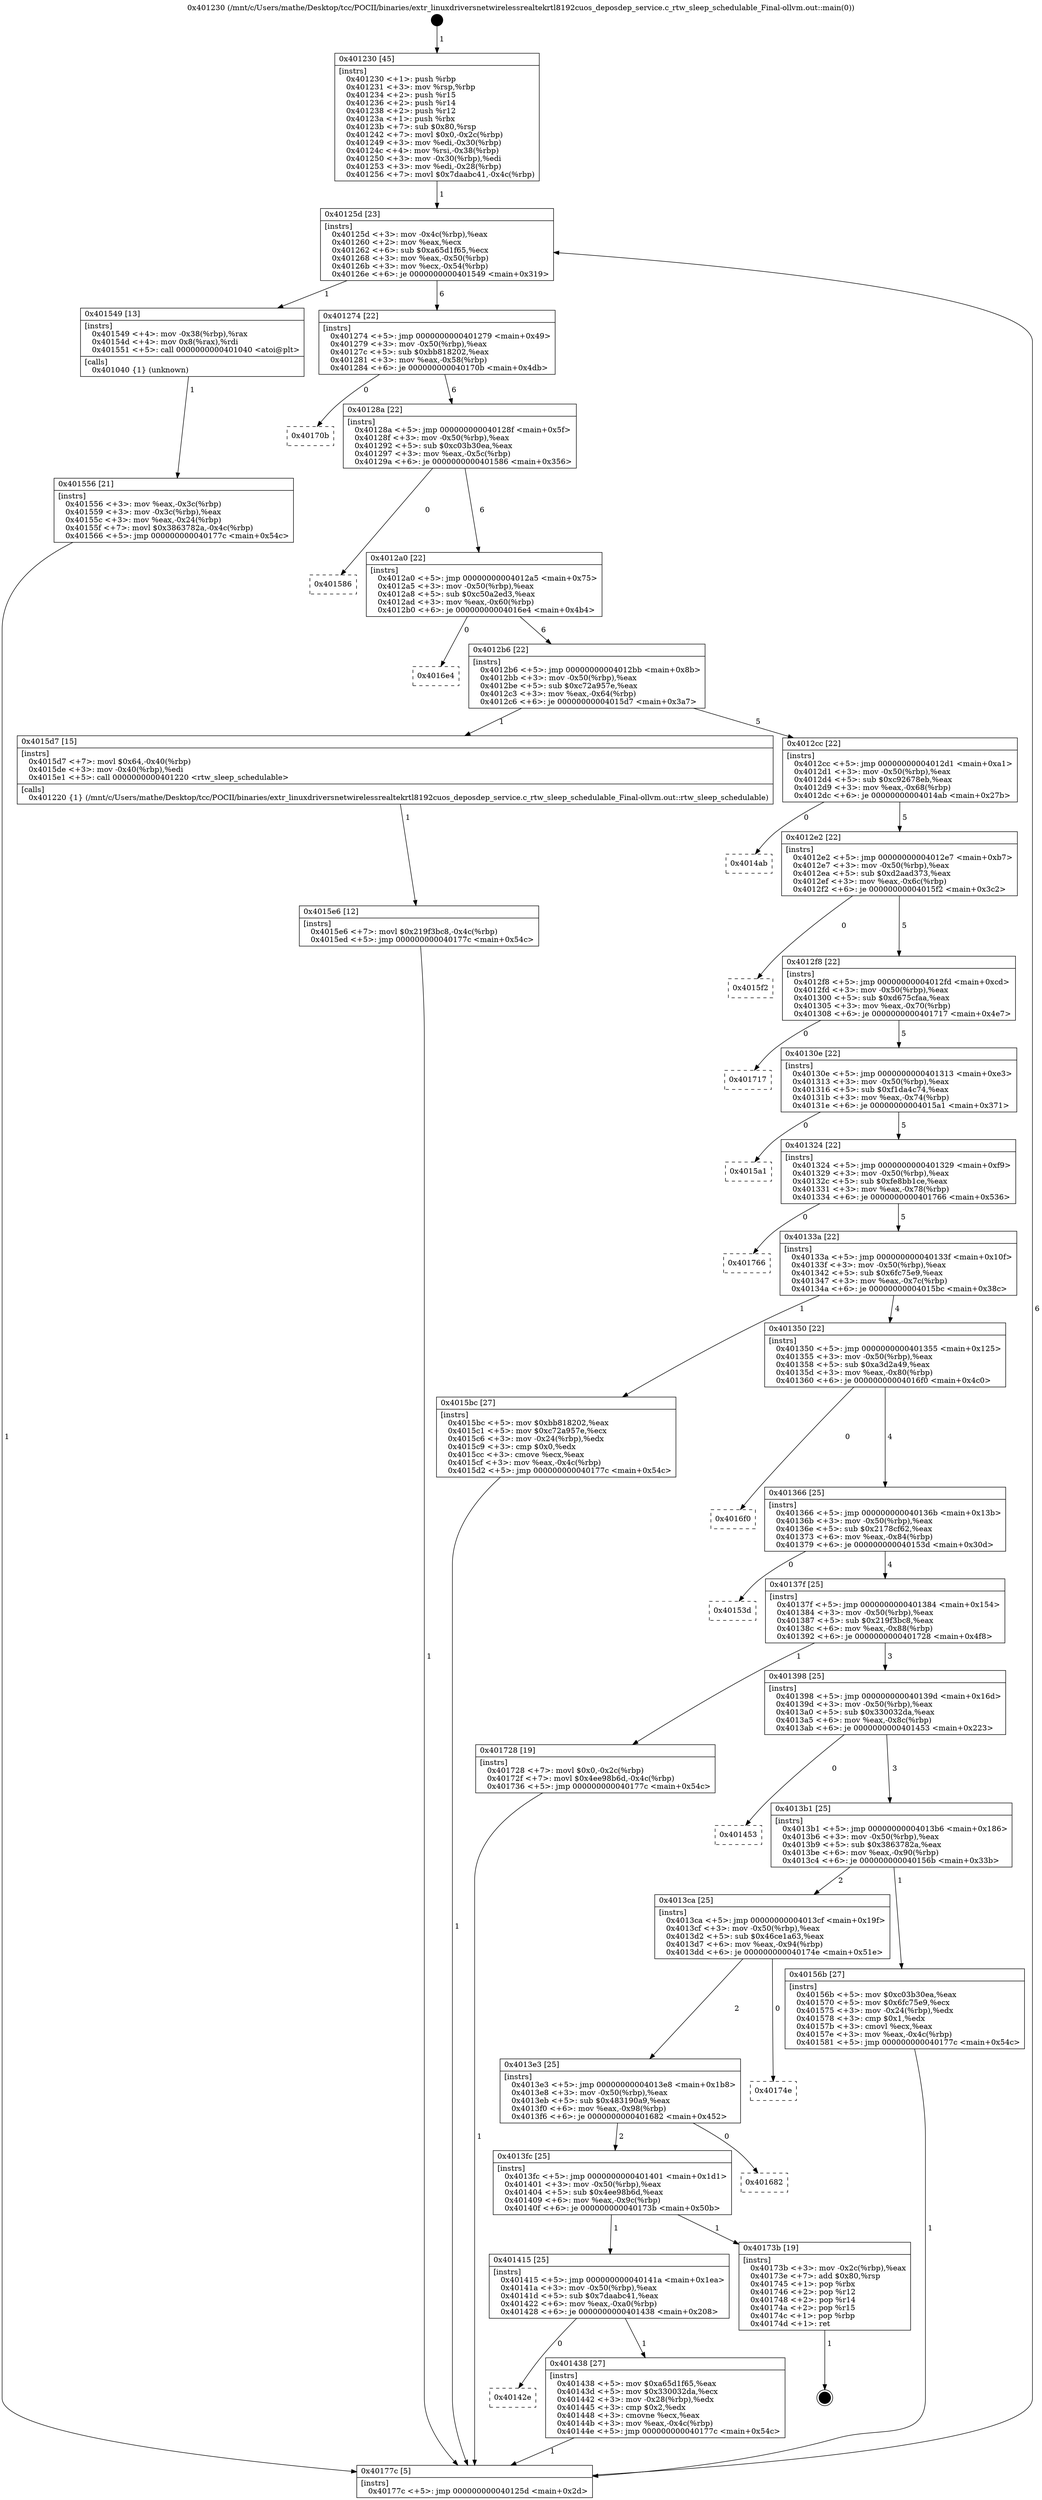 digraph "0x401230" {
  label = "0x401230 (/mnt/c/Users/mathe/Desktop/tcc/POCII/binaries/extr_linuxdriversnetwirelessrealtekrtl8192cuos_deposdep_service.c_rtw_sleep_schedulable_Final-ollvm.out::main(0))"
  labelloc = "t"
  node[shape=record]

  Entry [label="",width=0.3,height=0.3,shape=circle,fillcolor=black,style=filled]
  "0x40125d" [label="{
     0x40125d [23]\l
     | [instrs]\l
     &nbsp;&nbsp;0x40125d \<+3\>: mov -0x4c(%rbp),%eax\l
     &nbsp;&nbsp;0x401260 \<+2\>: mov %eax,%ecx\l
     &nbsp;&nbsp;0x401262 \<+6\>: sub $0xa65d1f65,%ecx\l
     &nbsp;&nbsp;0x401268 \<+3\>: mov %eax,-0x50(%rbp)\l
     &nbsp;&nbsp;0x40126b \<+3\>: mov %ecx,-0x54(%rbp)\l
     &nbsp;&nbsp;0x40126e \<+6\>: je 0000000000401549 \<main+0x319\>\l
  }"]
  "0x401549" [label="{
     0x401549 [13]\l
     | [instrs]\l
     &nbsp;&nbsp;0x401549 \<+4\>: mov -0x38(%rbp),%rax\l
     &nbsp;&nbsp;0x40154d \<+4\>: mov 0x8(%rax),%rdi\l
     &nbsp;&nbsp;0x401551 \<+5\>: call 0000000000401040 \<atoi@plt\>\l
     | [calls]\l
     &nbsp;&nbsp;0x401040 \{1\} (unknown)\l
  }"]
  "0x401274" [label="{
     0x401274 [22]\l
     | [instrs]\l
     &nbsp;&nbsp;0x401274 \<+5\>: jmp 0000000000401279 \<main+0x49\>\l
     &nbsp;&nbsp;0x401279 \<+3\>: mov -0x50(%rbp),%eax\l
     &nbsp;&nbsp;0x40127c \<+5\>: sub $0xbb818202,%eax\l
     &nbsp;&nbsp;0x401281 \<+3\>: mov %eax,-0x58(%rbp)\l
     &nbsp;&nbsp;0x401284 \<+6\>: je 000000000040170b \<main+0x4db\>\l
  }"]
  Exit [label="",width=0.3,height=0.3,shape=circle,fillcolor=black,style=filled,peripheries=2]
  "0x40170b" [label="{
     0x40170b\l
  }", style=dashed]
  "0x40128a" [label="{
     0x40128a [22]\l
     | [instrs]\l
     &nbsp;&nbsp;0x40128a \<+5\>: jmp 000000000040128f \<main+0x5f\>\l
     &nbsp;&nbsp;0x40128f \<+3\>: mov -0x50(%rbp),%eax\l
     &nbsp;&nbsp;0x401292 \<+5\>: sub $0xc03b30ea,%eax\l
     &nbsp;&nbsp;0x401297 \<+3\>: mov %eax,-0x5c(%rbp)\l
     &nbsp;&nbsp;0x40129a \<+6\>: je 0000000000401586 \<main+0x356\>\l
  }"]
  "0x4015e6" [label="{
     0x4015e6 [12]\l
     | [instrs]\l
     &nbsp;&nbsp;0x4015e6 \<+7\>: movl $0x219f3bc8,-0x4c(%rbp)\l
     &nbsp;&nbsp;0x4015ed \<+5\>: jmp 000000000040177c \<main+0x54c\>\l
  }"]
  "0x401586" [label="{
     0x401586\l
  }", style=dashed]
  "0x4012a0" [label="{
     0x4012a0 [22]\l
     | [instrs]\l
     &nbsp;&nbsp;0x4012a0 \<+5\>: jmp 00000000004012a5 \<main+0x75\>\l
     &nbsp;&nbsp;0x4012a5 \<+3\>: mov -0x50(%rbp),%eax\l
     &nbsp;&nbsp;0x4012a8 \<+5\>: sub $0xc50a2ed3,%eax\l
     &nbsp;&nbsp;0x4012ad \<+3\>: mov %eax,-0x60(%rbp)\l
     &nbsp;&nbsp;0x4012b0 \<+6\>: je 00000000004016e4 \<main+0x4b4\>\l
  }"]
  "0x401556" [label="{
     0x401556 [21]\l
     | [instrs]\l
     &nbsp;&nbsp;0x401556 \<+3\>: mov %eax,-0x3c(%rbp)\l
     &nbsp;&nbsp;0x401559 \<+3\>: mov -0x3c(%rbp),%eax\l
     &nbsp;&nbsp;0x40155c \<+3\>: mov %eax,-0x24(%rbp)\l
     &nbsp;&nbsp;0x40155f \<+7\>: movl $0x3863782a,-0x4c(%rbp)\l
     &nbsp;&nbsp;0x401566 \<+5\>: jmp 000000000040177c \<main+0x54c\>\l
  }"]
  "0x4016e4" [label="{
     0x4016e4\l
  }", style=dashed]
  "0x4012b6" [label="{
     0x4012b6 [22]\l
     | [instrs]\l
     &nbsp;&nbsp;0x4012b6 \<+5\>: jmp 00000000004012bb \<main+0x8b\>\l
     &nbsp;&nbsp;0x4012bb \<+3\>: mov -0x50(%rbp),%eax\l
     &nbsp;&nbsp;0x4012be \<+5\>: sub $0xc72a957e,%eax\l
     &nbsp;&nbsp;0x4012c3 \<+3\>: mov %eax,-0x64(%rbp)\l
     &nbsp;&nbsp;0x4012c6 \<+6\>: je 00000000004015d7 \<main+0x3a7\>\l
  }"]
  "0x401230" [label="{
     0x401230 [45]\l
     | [instrs]\l
     &nbsp;&nbsp;0x401230 \<+1\>: push %rbp\l
     &nbsp;&nbsp;0x401231 \<+3\>: mov %rsp,%rbp\l
     &nbsp;&nbsp;0x401234 \<+2\>: push %r15\l
     &nbsp;&nbsp;0x401236 \<+2\>: push %r14\l
     &nbsp;&nbsp;0x401238 \<+2\>: push %r12\l
     &nbsp;&nbsp;0x40123a \<+1\>: push %rbx\l
     &nbsp;&nbsp;0x40123b \<+7\>: sub $0x80,%rsp\l
     &nbsp;&nbsp;0x401242 \<+7\>: movl $0x0,-0x2c(%rbp)\l
     &nbsp;&nbsp;0x401249 \<+3\>: mov %edi,-0x30(%rbp)\l
     &nbsp;&nbsp;0x40124c \<+4\>: mov %rsi,-0x38(%rbp)\l
     &nbsp;&nbsp;0x401250 \<+3\>: mov -0x30(%rbp),%edi\l
     &nbsp;&nbsp;0x401253 \<+3\>: mov %edi,-0x28(%rbp)\l
     &nbsp;&nbsp;0x401256 \<+7\>: movl $0x7daabc41,-0x4c(%rbp)\l
  }"]
  "0x4015d7" [label="{
     0x4015d7 [15]\l
     | [instrs]\l
     &nbsp;&nbsp;0x4015d7 \<+7\>: movl $0x64,-0x40(%rbp)\l
     &nbsp;&nbsp;0x4015de \<+3\>: mov -0x40(%rbp),%edi\l
     &nbsp;&nbsp;0x4015e1 \<+5\>: call 0000000000401220 \<rtw_sleep_schedulable\>\l
     | [calls]\l
     &nbsp;&nbsp;0x401220 \{1\} (/mnt/c/Users/mathe/Desktop/tcc/POCII/binaries/extr_linuxdriversnetwirelessrealtekrtl8192cuos_deposdep_service.c_rtw_sleep_schedulable_Final-ollvm.out::rtw_sleep_schedulable)\l
  }"]
  "0x4012cc" [label="{
     0x4012cc [22]\l
     | [instrs]\l
     &nbsp;&nbsp;0x4012cc \<+5\>: jmp 00000000004012d1 \<main+0xa1\>\l
     &nbsp;&nbsp;0x4012d1 \<+3\>: mov -0x50(%rbp),%eax\l
     &nbsp;&nbsp;0x4012d4 \<+5\>: sub $0xc92678eb,%eax\l
     &nbsp;&nbsp;0x4012d9 \<+3\>: mov %eax,-0x68(%rbp)\l
     &nbsp;&nbsp;0x4012dc \<+6\>: je 00000000004014ab \<main+0x27b\>\l
  }"]
  "0x40177c" [label="{
     0x40177c [5]\l
     | [instrs]\l
     &nbsp;&nbsp;0x40177c \<+5\>: jmp 000000000040125d \<main+0x2d\>\l
  }"]
  "0x4014ab" [label="{
     0x4014ab\l
  }", style=dashed]
  "0x4012e2" [label="{
     0x4012e2 [22]\l
     | [instrs]\l
     &nbsp;&nbsp;0x4012e2 \<+5\>: jmp 00000000004012e7 \<main+0xb7\>\l
     &nbsp;&nbsp;0x4012e7 \<+3\>: mov -0x50(%rbp),%eax\l
     &nbsp;&nbsp;0x4012ea \<+5\>: sub $0xd2aad373,%eax\l
     &nbsp;&nbsp;0x4012ef \<+3\>: mov %eax,-0x6c(%rbp)\l
     &nbsp;&nbsp;0x4012f2 \<+6\>: je 00000000004015f2 \<main+0x3c2\>\l
  }"]
  "0x40142e" [label="{
     0x40142e\l
  }", style=dashed]
  "0x4015f2" [label="{
     0x4015f2\l
  }", style=dashed]
  "0x4012f8" [label="{
     0x4012f8 [22]\l
     | [instrs]\l
     &nbsp;&nbsp;0x4012f8 \<+5\>: jmp 00000000004012fd \<main+0xcd\>\l
     &nbsp;&nbsp;0x4012fd \<+3\>: mov -0x50(%rbp),%eax\l
     &nbsp;&nbsp;0x401300 \<+5\>: sub $0xd675cfaa,%eax\l
     &nbsp;&nbsp;0x401305 \<+3\>: mov %eax,-0x70(%rbp)\l
     &nbsp;&nbsp;0x401308 \<+6\>: je 0000000000401717 \<main+0x4e7\>\l
  }"]
  "0x401438" [label="{
     0x401438 [27]\l
     | [instrs]\l
     &nbsp;&nbsp;0x401438 \<+5\>: mov $0xa65d1f65,%eax\l
     &nbsp;&nbsp;0x40143d \<+5\>: mov $0x330032da,%ecx\l
     &nbsp;&nbsp;0x401442 \<+3\>: mov -0x28(%rbp),%edx\l
     &nbsp;&nbsp;0x401445 \<+3\>: cmp $0x2,%edx\l
     &nbsp;&nbsp;0x401448 \<+3\>: cmovne %ecx,%eax\l
     &nbsp;&nbsp;0x40144b \<+3\>: mov %eax,-0x4c(%rbp)\l
     &nbsp;&nbsp;0x40144e \<+5\>: jmp 000000000040177c \<main+0x54c\>\l
  }"]
  "0x401717" [label="{
     0x401717\l
  }", style=dashed]
  "0x40130e" [label="{
     0x40130e [22]\l
     | [instrs]\l
     &nbsp;&nbsp;0x40130e \<+5\>: jmp 0000000000401313 \<main+0xe3\>\l
     &nbsp;&nbsp;0x401313 \<+3\>: mov -0x50(%rbp),%eax\l
     &nbsp;&nbsp;0x401316 \<+5\>: sub $0xf1da4c74,%eax\l
     &nbsp;&nbsp;0x40131b \<+3\>: mov %eax,-0x74(%rbp)\l
     &nbsp;&nbsp;0x40131e \<+6\>: je 00000000004015a1 \<main+0x371\>\l
  }"]
  "0x401415" [label="{
     0x401415 [25]\l
     | [instrs]\l
     &nbsp;&nbsp;0x401415 \<+5\>: jmp 000000000040141a \<main+0x1ea\>\l
     &nbsp;&nbsp;0x40141a \<+3\>: mov -0x50(%rbp),%eax\l
     &nbsp;&nbsp;0x40141d \<+5\>: sub $0x7daabc41,%eax\l
     &nbsp;&nbsp;0x401422 \<+6\>: mov %eax,-0xa0(%rbp)\l
     &nbsp;&nbsp;0x401428 \<+6\>: je 0000000000401438 \<main+0x208\>\l
  }"]
  "0x4015a1" [label="{
     0x4015a1\l
  }", style=dashed]
  "0x401324" [label="{
     0x401324 [22]\l
     | [instrs]\l
     &nbsp;&nbsp;0x401324 \<+5\>: jmp 0000000000401329 \<main+0xf9\>\l
     &nbsp;&nbsp;0x401329 \<+3\>: mov -0x50(%rbp),%eax\l
     &nbsp;&nbsp;0x40132c \<+5\>: sub $0xfe8bb1ce,%eax\l
     &nbsp;&nbsp;0x401331 \<+3\>: mov %eax,-0x78(%rbp)\l
     &nbsp;&nbsp;0x401334 \<+6\>: je 0000000000401766 \<main+0x536\>\l
  }"]
  "0x40173b" [label="{
     0x40173b [19]\l
     | [instrs]\l
     &nbsp;&nbsp;0x40173b \<+3\>: mov -0x2c(%rbp),%eax\l
     &nbsp;&nbsp;0x40173e \<+7\>: add $0x80,%rsp\l
     &nbsp;&nbsp;0x401745 \<+1\>: pop %rbx\l
     &nbsp;&nbsp;0x401746 \<+2\>: pop %r12\l
     &nbsp;&nbsp;0x401748 \<+2\>: pop %r14\l
     &nbsp;&nbsp;0x40174a \<+2\>: pop %r15\l
     &nbsp;&nbsp;0x40174c \<+1\>: pop %rbp\l
     &nbsp;&nbsp;0x40174d \<+1\>: ret\l
  }"]
  "0x401766" [label="{
     0x401766\l
  }", style=dashed]
  "0x40133a" [label="{
     0x40133a [22]\l
     | [instrs]\l
     &nbsp;&nbsp;0x40133a \<+5\>: jmp 000000000040133f \<main+0x10f\>\l
     &nbsp;&nbsp;0x40133f \<+3\>: mov -0x50(%rbp),%eax\l
     &nbsp;&nbsp;0x401342 \<+5\>: sub $0x6fc75e9,%eax\l
     &nbsp;&nbsp;0x401347 \<+3\>: mov %eax,-0x7c(%rbp)\l
     &nbsp;&nbsp;0x40134a \<+6\>: je 00000000004015bc \<main+0x38c\>\l
  }"]
  "0x4013fc" [label="{
     0x4013fc [25]\l
     | [instrs]\l
     &nbsp;&nbsp;0x4013fc \<+5\>: jmp 0000000000401401 \<main+0x1d1\>\l
     &nbsp;&nbsp;0x401401 \<+3\>: mov -0x50(%rbp),%eax\l
     &nbsp;&nbsp;0x401404 \<+5\>: sub $0x4ee98b6d,%eax\l
     &nbsp;&nbsp;0x401409 \<+6\>: mov %eax,-0x9c(%rbp)\l
     &nbsp;&nbsp;0x40140f \<+6\>: je 000000000040173b \<main+0x50b\>\l
  }"]
  "0x4015bc" [label="{
     0x4015bc [27]\l
     | [instrs]\l
     &nbsp;&nbsp;0x4015bc \<+5\>: mov $0xbb818202,%eax\l
     &nbsp;&nbsp;0x4015c1 \<+5\>: mov $0xc72a957e,%ecx\l
     &nbsp;&nbsp;0x4015c6 \<+3\>: mov -0x24(%rbp),%edx\l
     &nbsp;&nbsp;0x4015c9 \<+3\>: cmp $0x0,%edx\l
     &nbsp;&nbsp;0x4015cc \<+3\>: cmove %ecx,%eax\l
     &nbsp;&nbsp;0x4015cf \<+3\>: mov %eax,-0x4c(%rbp)\l
     &nbsp;&nbsp;0x4015d2 \<+5\>: jmp 000000000040177c \<main+0x54c\>\l
  }"]
  "0x401350" [label="{
     0x401350 [22]\l
     | [instrs]\l
     &nbsp;&nbsp;0x401350 \<+5\>: jmp 0000000000401355 \<main+0x125\>\l
     &nbsp;&nbsp;0x401355 \<+3\>: mov -0x50(%rbp),%eax\l
     &nbsp;&nbsp;0x401358 \<+5\>: sub $0xa3d2a49,%eax\l
     &nbsp;&nbsp;0x40135d \<+3\>: mov %eax,-0x80(%rbp)\l
     &nbsp;&nbsp;0x401360 \<+6\>: je 00000000004016f0 \<main+0x4c0\>\l
  }"]
  "0x401682" [label="{
     0x401682\l
  }", style=dashed]
  "0x4016f0" [label="{
     0x4016f0\l
  }", style=dashed]
  "0x401366" [label="{
     0x401366 [25]\l
     | [instrs]\l
     &nbsp;&nbsp;0x401366 \<+5\>: jmp 000000000040136b \<main+0x13b\>\l
     &nbsp;&nbsp;0x40136b \<+3\>: mov -0x50(%rbp),%eax\l
     &nbsp;&nbsp;0x40136e \<+5\>: sub $0x2178cf62,%eax\l
     &nbsp;&nbsp;0x401373 \<+6\>: mov %eax,-0x84(%rbp)\l
     &nbsp;&nbsp;0x401379 \<+6\>: je 000000000040153d \<main+0x30d\>\l
  }"]
  "0x4013e3" [label="{
     0x4013e3 [25]\l
     | [instrs]\l
     &nbsp;&nbsp;0x4013e3 \<+5\>: jmp 00000000004013e8 \<main+0x1b8\>\l
     &nbsp;&nbsp;0x4013e8 \<+3\>: mov -0x50(%rbp),%eax\l
     &nbsp;&nbsp;0x4013eb \<+5\>: sub $0x483190a9,%eax\l
     &nbsp;&nbsp;0x4013f0 \<+6\>: mov %eax,-0x98(%rbp)\l
     &nbsp;&nbsp;0x4013f6 \<+6\>: je 0000000000401682 \<main+0x452\>\l
  }"]
  "0x40153d" [label="{
     0x40153d\l
  }", style=dashed]
  "0x40137f" [label="{
     0x40137f [25]\l
     | [instrs]\l
     &nbsp;&nbsp;0x40137f \<+5\>: jmp 0000000000401384 \<main+0x154\>\l
     &nbsp;&nbsp;0x401384 \<+3\>: mov -0x50(%rbp),%eax\l
     &nbsp;&nbsp;0x401387 \<+5\>: sub $0x219f3bc8,%eax\l
     &nbsp;&nbsp;0x40138c \<+6\>: mov %eax,-0x88(%rbp)\l
     &nbsp;&nbsp;0x401392 \<+6\>: je 0000000000401728 \<main+0x4f8\>\l
  }"]
  "0x40174e" [label="{
     0x40174e\l
  }", style=dashed]
  "0x401728" [label="{
     0x401728 [19]\l
     | [instrs]\l
     &nbsp;&nbsp;0x401728 \<+7\>: movl $0x0,-0x2c(%rbp)\l
     &nbsp;&nbsp;0x40172f \<+7\>: movl $0x4ee98b6d,-0x4c(%rbp)\l
     &nbsp;&nbsp;0x401736 \<+5\>: jmp 000000000040177c \<main+0x54c\>\l
  }"]
  "0x401398" [label="{
     0x401398 [25]\l
     | [instrs]\l
     &nbsp;&nbsp;0x401398 \<+5\>: jmp 000000000040139d \<main+0x16d\>\l
     &nbsp;&nbsp;0x40139d \<+3\>: mov -0x50(%rbp),%eax\l
     &nbsp;&nbsp;0x4013a0 \<+5\>: sub $0x330032da,%eax\l
     &nbsp;&nbsp;0x4013a5 \<+6\>: mov %eax,-0x8c(%rbp)\l
     &nbsp;&nbsp;0x4013ab \<+6\>: je 0000000000401453 \<main+0x223\>\l
  }"]
  "0x4013ca" [label="{
     0x4013ca [25]\l
     | [instrs]\l
     &nbsp;&nbsp;0x4013ca \<+5\>: jmp 00000000004013cf \<main+0x19f\>\l
     &nbsp;&nbsp;0x4013cf \<+3\>: mov -0x50(%rbp),%eax\l
     &nbsp;&nbsp;0x4013d2 \<+5\>: sub $0x46ce1a63,%eax\l
     &nbsp;&nbsp;0x4013d7 \<+6\>: mov %eax,-0x94(%rbp)\l
     &nbsp;&nbsp;0x4013dd \<+6\>: je 000000000040174e \<main+0x51e\>\l
  }"]
  "0x401453" [label="{
     0x401453\l
  }", style=dashed]
  "0x4013b1" [label="{
     0x4013b1 [25]\l
     | [instrs]\l
     &nbsp;&nbsp;0x4013b1 \<+5\>: jmp 00000000004013b6 \<main+0x186\>\l
     &nbsp;&nbsp;0x4013b6 \<+3\>: mov -0x50(%rbp),%eax\l
     &nbsp;&nbsp;0x4013b9 \<+5\>: sub $0x3863782a,%eax\l
     &nbsp;&nbsp;0x4013be \<+6\>: mov %eax,-0x90(%rbp)\l
     &nbsp;&nbsp;0x4013c4 \<+6\>: je 000000000040156b \<main+0x33b\>\l
  }"]
  "0x40156b" [label="{
     0x40156b [27]\l
     | [instrs]\l
     &nbsp;&nbsp;0x40156b \<+5\>: mov $0xc03b30ea,%eax\l
     &nbsp;&nbsp;0x401570 \<+5\>: mov $0x6fc75e9,%ecx\l
     &nbsp;&nbsp;0x401575 \<+3\>: mov -0x24(%rbp),%edx\l
     &nbsp;&nbsp;0x401578 \<+3\>: cmp $0x1,%edx\l
     &nbsp;&nbsp;0x40157b \<+3\>: cmovl %ecx,%eax\l
     &nbsp;&nbsp;0x40157e \<+3\>: mov %eax,-0x4c(%rbp)\l
     &nbsp;&nbsp;0x401581 \<+5\>: jmp 000000000040177c \<main+0x54c\>\l
  }"]
  Entry -> "0x401230" [label=" 1"]
  "0x40125d" -> "0x401549" [label=" 1"]
  "0x40125d" -> "0x401274" [label=" 6"]
  "0x40173b" -> Exit [label=" 1"]
  "0x401274" -> "0x40170b" [label=" 0"]
  "0x401274" -> "0x40128a" [label=" 6"]
  "0x401728" -> "0x40177c" [label=" 1"]
  "0x40128a" -> "0x401586" [label=" 0"]
  "0x40128a" -> "0x4012a0" [label=" 6"]
  "0x4015e6" -> "0x40177c" [label=" 1"]
  "0x4012a0" -> "0x4016e4" [label=" 0"]
  "0x4012a0" -> "0x4012b6" [label=" 6"]
  "0x4015d7" -> "0x4015e6" [label=" 1"]
  "0x4012b6" -> "0x4015d7" [label=" 1"]
  "0x4012b6" -> "0x4012cc" [label=" 5"]
  "0x4015bc" -> "0x40177c" [label=" 1"]
  "0x4012cc" -> "0x4014ab" [label=" 0"]
  "0x4012cc" -> "0x4012e2" [label=" 5"]
  "0x40156b" -> "0x40177c" [label=" 1"]
  "0x4012e2" -> "0x4015f2" [label=" 0"]
  "0x4012e2" -> "0x4012f8" [label=" 5"]
  "0x401556" -> "0x40177c" [label=" 1"]
  "0x4012f8" -> "0x401717" [label=" 0"]
  "0x4012f8" -> "0x40130e" [label=" 5"]
  "0x401549" -> "0x401556" [label=" 1"]
  "0x40130e" -> "0x4015a1" [label=" 0"]
  "0x40130e" -> "0x401324" [label=" 5"]
  "0x401230" -> "0x40125d" [label=" 1"]
  "0x401324" -> "0x401766" [label=" 0"]
  "0x401324" -> "0x40133a" [label=" 5"]
  "0x401438" -> "0x40177c" [label=" 1"]
  "0x40133a" -> "0x4015bc" [label=" 1"]
  "0x40133a" -> "0x401350" [label=" 4"]
  "0x401415" -> "0x401438" [label=" 1"]
  "0x401350" -> "0x4016f0" [label=" 0"]
  "0x401350" -> "0x401366" [label=" 4"]
  "0x40177c" -> "0x40125d" [label=" 6"]
  "0x401366" -> "0x40153d" [label=" 0"]
  "0x401366" -> "0x40137f" [label=" 4"]
  "0x4013fc" -> "0x40173b" [label=" 1"]
  "0x40137f" -> "0x401728" [label=" 1"]
  "0x40137f" -> "0x401398" [label=" 3"]
  "0x401415" -> "0x40142e" [label=" 0"]
  "0x401398" -> "0x401453" [label=" 0"]
  "0x401398" -> "0x4013b1" [label=" 3"]
  "0x4013e3" -> "0x401682" [label=" 0"]
  "0x4013b1" -> "0x40156b" [label=" 1"]
  "0x4013b1" -> "0x4013ca" [label=" 2"]
  "0x4013e3" -> "0x4013fc" [label=" 2"]
  "0x4013ca" -> "0x40174e" [label=" 0"]
  "0x4013ca" -> "0x4013e3" [label=" 2"]
  "0x4013fc" -> "0x401415" [label=" 1"]
}
